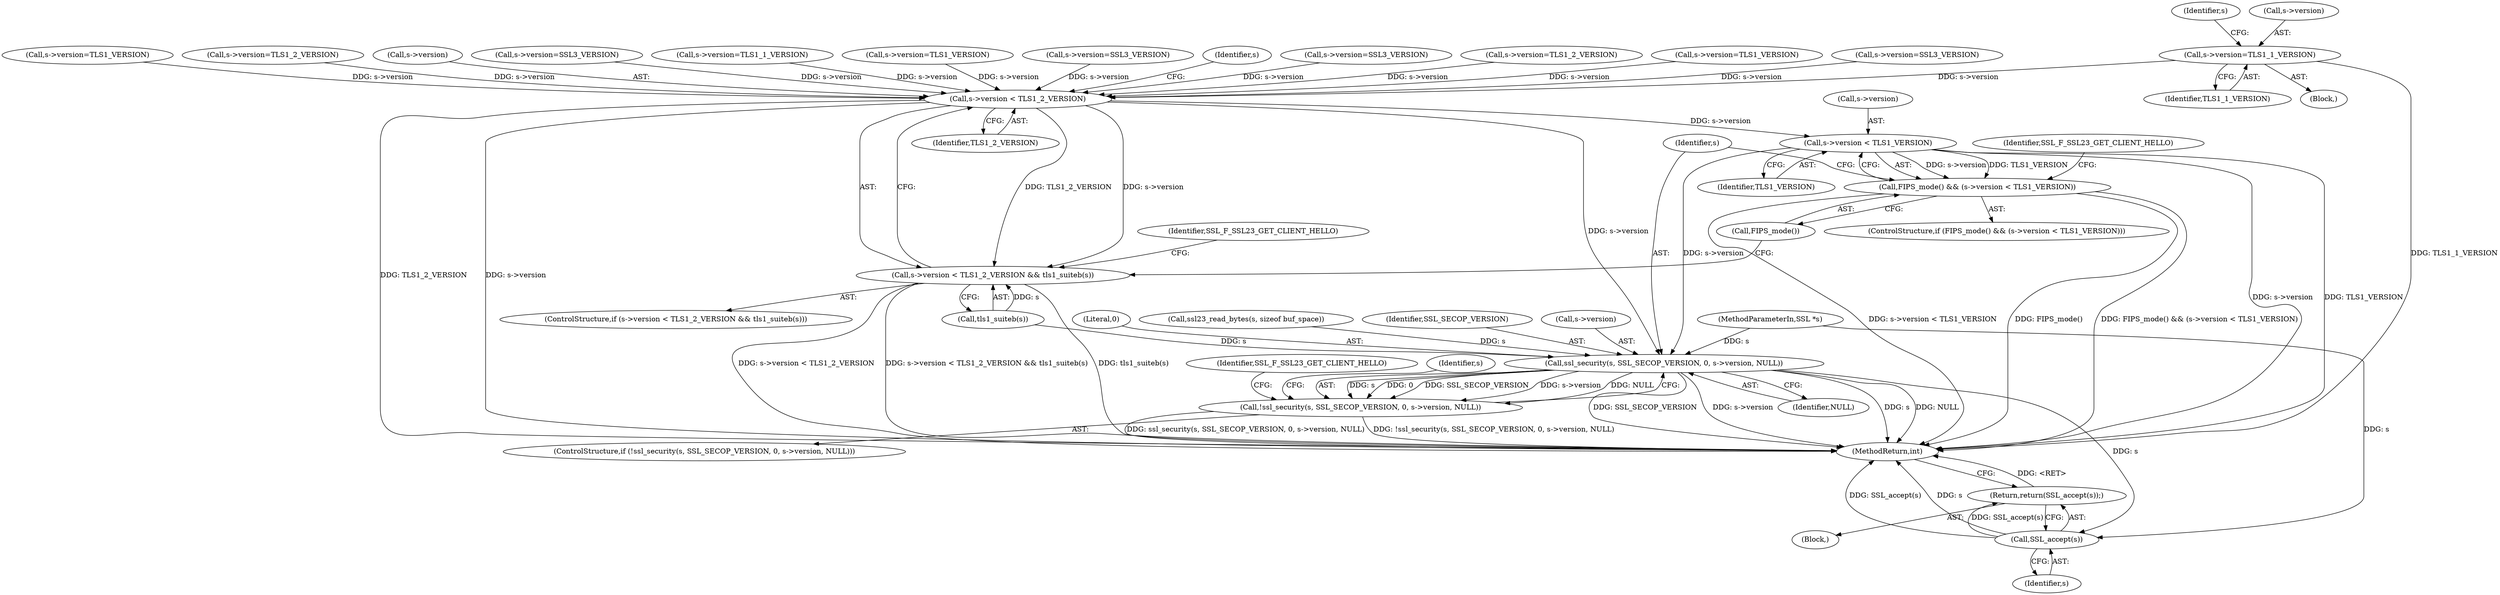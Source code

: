digraph "0_openssl_280b1f1ad12131defcd986676a8fc9717aaa601b@pointer" {
"1000312" [label="(Call,s->version=TLS1_1_VERSION)"];
"1000685" [label="(Call,s->version < TLS1_2_VERSION)"];
"1000684" [label="(Call,s->version < TLS1_2_VERSION && tls1_suiteb(s))"];
"1000700" [label="(Call,s->version < TLS1_VERSION)"];
"1000698" [label="(Call,FIPS_mode() && (s->version < TLS1_VERSION))"];
"1000712" [label="(Call,ssl_security(s, SSL_SECOP_VERSION, 0, s->version, NULL))"];
"1000711" [label="(Call,!ssl_security(s, SSL_SECOP_VERSION, 0, s->version, NULL))"];
"1000748" [label="(Call,SSL_accept(s))"];
"1000747" [label="(Return,return(SSL_accept(s));)"];
"1000319" [label="(Identifier,s)"];
"1000311" [label="(Block,)"];
"1000549" [label="(Call,s->version=TLS1_1_VERSION)"];
"1000331" [label="(Call,s->version=TLS1_VERSION)"];
"1000690" [label="(Call,tls1_suiteb(s))"];
"1000123" [label="(MethodParameterIn,SSL *s)"];
"1000313" [label="(Call,s->version)"];
"1000583" [label="(Call,s->version=SSL3_VERSION)"];
"1000715" [label="(Literal,0)"];
"1000683" [label="(ControlStructure,if (s->version < TLS1_2_VERSION && tls1_suiteb(s)))"];
"1000691" [label="(Identifier,s)"];
"1000601" [label="(Call,s->version=SSL3_VERSION)"];
"1000287" [label="(Call,s->version=TLS1_2_VERSION)"];
"1000312" [label="(Call,s->version=TLS1_1_VERSION)"];
"1000760" [label="(MethodReturn,int)"];
"1000719" [label="(Identifier,NULL)"];
"1000699" [label="(Call,FIPS_mode())"];
"1000713" [label="(Identifier,s)"];
"1000566" [label="(Call,s->version=TLS1_VERSION)"];
"1000747" [label="(Return,return(SSL_accept(s));)"];
"1000698" [label="(Call,FIPS_mode() && (s->version < TLS1_VERSION))"];
"1000381" [label="(Call,s->version=SSL3_VERSION)"];
"1000704" [label="(Identifier,TLS1_VERSION)"];
"1000748" [label="(Call,SSL_accept(s))"];
"1000174" [label="(Call,ssl23_read_bytes(s, sizeof buf_space))"];
"1000124" [label="(Block,)"];
"1000618" [label="(Call,s->version=TLS1_VERSION)"];
"1000689" [label="(Identifier,TLS1_2_VERSION)"];
"1000749" [label="(Identifier,s)"];
"1000700" [label="(Call,s->version < TLS1_VERSION)"];
"1000694" [label="(Identifier,SSL_F_SSL23_GET_CLIENT_HELLO)"];
"1000316" [label="(Identifier,TLS1_1_VERSION)"];
"1000714" [label="(Identifier,SSL_SECOP_VERSION)"];
"1000707" [label="(Identifier,SSL_F_SSL23_GET_CLIENT_HELLO)"];
"1000526" [label="(Call,s->version=TLS1_2_VERSION)"];
"1000701" [label="(Call,s->version)"];
"1000728" [label="(Identifier,s)"];
"1000716" [label="(Call,s->version)"];
"1000710" [label="(ControlStructure,if (!ssl_security(s, SSL_SECOP_VERSION, 0, s->version, NULL)))"];
"1000686" [label="(Call,s->version)"];
"1000712" [label="(Call,ssl_security(s, SSL_SECOP_VERSION, 0, s->version, NULL))"];
"1000697" [label="(ControlStructure,if (FIPS_mode() && (s->version < TLS1_VERSION)))"];
"1000722" [label="(Identifier,SSL_F_SSL23_GET_CLIENT_HELLO)"];
"1000685" [label="(Call,s->version < TLS1_2_VERSION)"];
"1000711" [label="(Call,!ssl_security(s, SSL_SECOP_VERSION, 0, s->version, NULL))"];
"1000684" [label="(Call,s->version < TLS1_2_VERSION && tls1_suiteb(s))"];
"1000350" [label="(Call,s->version=SSL3_VERSION)"];
"1000312" -> "1000311"  [label="AST: "];
"1000312" -> "1000316"  [label="CFG: "];
"1000313" -> "1000312"  [label="AST: "];
"1000316" -> "1000312"  [label="AST: "];
"1000319" -> "1000312"  [label="CFG: "];
"1000312" -> "1000760"  [label="DDG: TLS1_1_VERSION"];
"1000312" -> "1000685"  [label="DDG: s->version"];
"1000685" -> "1000684"  [label="AST: "];
"1000685" -> "1000689"  [label="CFG: "];
"1000686" -> "1000685"  [label="AST: "];
"1000689" -> "1000685"  [label="AST: "];
"1000691" -> "1000685"  [label="CFG: "];
"1000684" -> "1000685"  [label="CFG: "];
"1000685" -> "1000760"  [label="DDG: TLS1_2_VERSION"];
"1000685" -> "1000760"  [label="DDG: s->version"];
"1000685" -> "1000684"  [label="DDG: s->version"];
"1000685" -> "1000684"  [label="DDG: TLS1_2_VERSION"];
"1000549" -> "1000685"  [label="DDG: s->version"];
"1000350" -> "1000685"  [label="DDG: s->version"];
"1000601" -> "1000685"  [label="DDG: s->version"];
"1000583" -> "1000685"  [label="DDG: s->version"];
"1000331" -> "1000685"  [label="DDG: s->version"];
"1000566" -> "1000685"  [label="DDG: s->version"];
"1000526" -> "1000685"  [label="DDG: s->version"];
"1000287" -> "1000685"  [label="DDG: s->version"];
"1000618" -> "1000685"  [label="DDG: s->version"];
"1000381" -> "1000685"  [label="DDG: s->version"];
"1000685" -> "1000700"  [label="DDG: s->version"];
"1000685" -> "1000712"  [label="DDG: s->version"];
"1000684" -> "1000683"  [label="AST: "];
"1000684" -> "1000690"  [label="CFG: "];
"1000690" -> "1000684"  [label="AST: "];
"1000694" -> "1000684"  [label="CFG: "];
"1000699" -> "1000684"  [label="CFG: "];
"1000684" -> "1000760"  [label="DDG: s->version < TLS1_2_VERSION && tls1_suiteb(s)"];
"1000684" -> "1000760"  [label="DDG: tls1_suiteb(s)"];
"1000684" -> "1000760"  [label="DDG: s->version < TLS1_2_VERSION"];
"1000690" -> "1000684"  [label="DDG: s"];
"1000700" -> "1000698"  [label="AST: "];
"1000700" -> "1000704"  [label="CFG: "];
"1000701" -> "1000700"  [label="AST: "];
"1000704" -> "1000700"  [label="AST: "];
"1000698" -> "1000700"  [label="CFG: "];
"1000700" -> "1000760"  [label="DDG: s->version"];
"1000700" -> "1000760"  [label="DDG: TLS1_VERSION"];
"1000700" -> "1000698"  [label="DDG: s->version"];
"1000700" -> "1000698"  [label="DDG: TLS1_VERSION"];
"1000700" -> "1000712"  [label="DDG: s->version"];
"1000698" -> "1000697"  [label="AST: "];
"1000698" -> "1000699"  [label="CFG: "];
"1000699" -> "1000698"  [label="AST: "];
"1000707" -> "1000698"  [label="CFG: "];
"1000713" -> "1000698"  [label="CFG: "];
"1000698" -> "1000760"  [label="DDG: s->version < TLS1_VERSION"];
"1000698" -> "1000760"  [label="DDG: FIPS_mode()"];
"1000698" -> "1000760"  [label="DDG: FIPS_mode() && (s->version < TLS1_VERSION)"];
"1000712" -> "1000711"  [label="AST: "];
"1000712" -> "1000719"  [label="CFG: "];
"1000713" -> "1000712"  [label="AST: "];
"1000714" -> "1000712"  [label="AST: "];
"1000715" -> "1000712"  [label="AST: "];
"1000716" -> "1000712"  [label="AST: "];
"1000719" -> "1000712"  [label="AST: "];
"1000711" -> "1000712"  [label="CFG: "];
"1000712" -> "1000760"  [label="DDG: SSL_SECOP_VERSION"];
"1000712" -> "1000760"  [label="DDG: s->version"];
"1000712" -> "1000760"  [label="DDG: s"];
"1000712" -> "1000760"  [label="DDG: NULL"];
"1000712" -> "1000711"  [label="DDG: s"];
"1000712" -> "1000711"  [label="DDG: 0"];
"1000712" -> "1000711"  [label="DDG: SSL_SECOP_VERSION"];
"1000712" -> "1000711"  [label="DDG: s->version"];
"1000712" -> "1000711"  [label="DDG: NULL"];
"1000174" -> "1000712"  [label="DDG: s"];
"1000690" -> "1000712"  [label="DDG: s"];
"1000123" -> "1000712"  [label="DDG: s"];
"1000712" -> "1000748"  [label="DDG: s"];
"1000711" -> "1000710"  [label="AST: "];
"1000722" -> "1000711"  [label="CFG: "];
"1000728" -> "1000711"  [label="CFG: "];
"1000711" -> "1000760"  [label="DDG: !ssl_security(s, SSL_SECOP_VERSION, 0, s->version, NULL)"];
"1000711" -> "1000760"  [label="DDG: ssl_security(s, SSL_SECOP_VERSION, 0, s->version, NULL)"];
"1000748" -> "1000747"  [label="AST: "];
"1000748" -> "1000749"  [label="CFG: "];
"1000749" -> "1000748"  [label="AST: "];
"1000747" -> "1000748"  [label="CFG: "];
"1000748" -> "1000760"  [label="DDG: SSL_accept(s)"];
"1000748" -> "1000760"  [label="DDG: s"];
"1000748" -> "1000747"  [label="DDG: SSL_accept(s)"];
"1000123" -> "1000748"  [label="DDG: s"];
"1000747" -> "1000124"  [label="AST: "];
"1000760" -> "1000747"  [label="CFG: "];
"1000747" -> "1000760"  [label="DDG: <RET>"];
}
